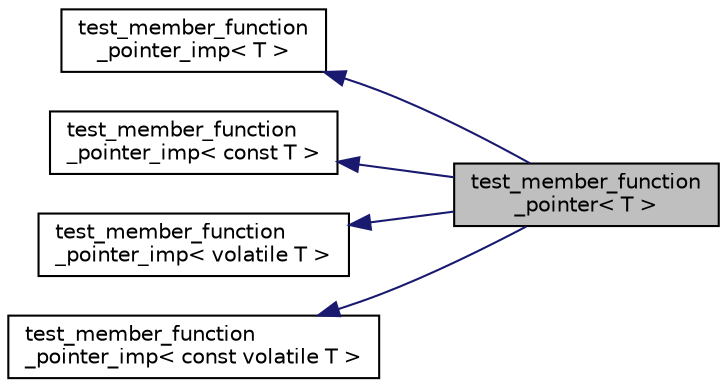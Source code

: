 digraph "test_member_function_pointer&lt; T &gt;"
{
  edge [fontname="Helvetica",fontsize="10",labelfontname="Helvetica",labelfontsize="10"];
  node [fontname="Helvetica",fontsize="10",shape=record];
  rankdir="LR";
  Node5 [label="test_member_function\l_pointer\< T \>",height=0.2,width=0.4,color="black", fillcolor="grey75", style="filled", fontcolor="black"];
  Node6 -> Node5 [dir="back",color="midnightblue",fontsize="10",style="solid",fontname="Helvetica"];
  Node6 [label="test_member_function\l_pointer_imp\< T \>",height=0.2,width=0.4,color="black", fillcolor="white", style="filled",URL="$structtest__member__function__pointer__imp.html"];
  Node7 -> Node5 [dir="back",color="midnightblue",fontsize="10",style="solid",fontname="Helvetica"];
  Node7 [label="test_member_function\l_pointer_imp\< const T \>",height=0.2,width=0.4,color="black", fillcolor="white", style="filled",URL="$structtest__member__function__pointer__imp.html"];
  Node8 -> Node5 [dir="back",color="midnightblue",fontsize="10",style="solid",fontname="Helvetica"];
  Node8 [label="test_member_function\l_pointer_imp\< volatile T \>",height=0.2,width=0.4,color="black", fillcolor="white", style="filled",URL="$structtest__member__function__pointer__imp.html"];
  Node9 -> Node5 [dir="back",color="midnightblue",fontsize="10",style="solid",fontname="Helvetica"];
  Node9 [label="test_member_function\l_pointer_imp\< const volatile T \>",height=0.2,width=0.4,color="black", fillcolor="white", style="filled",URL="$structtest__member__function__pointer__imp.html"];
}
